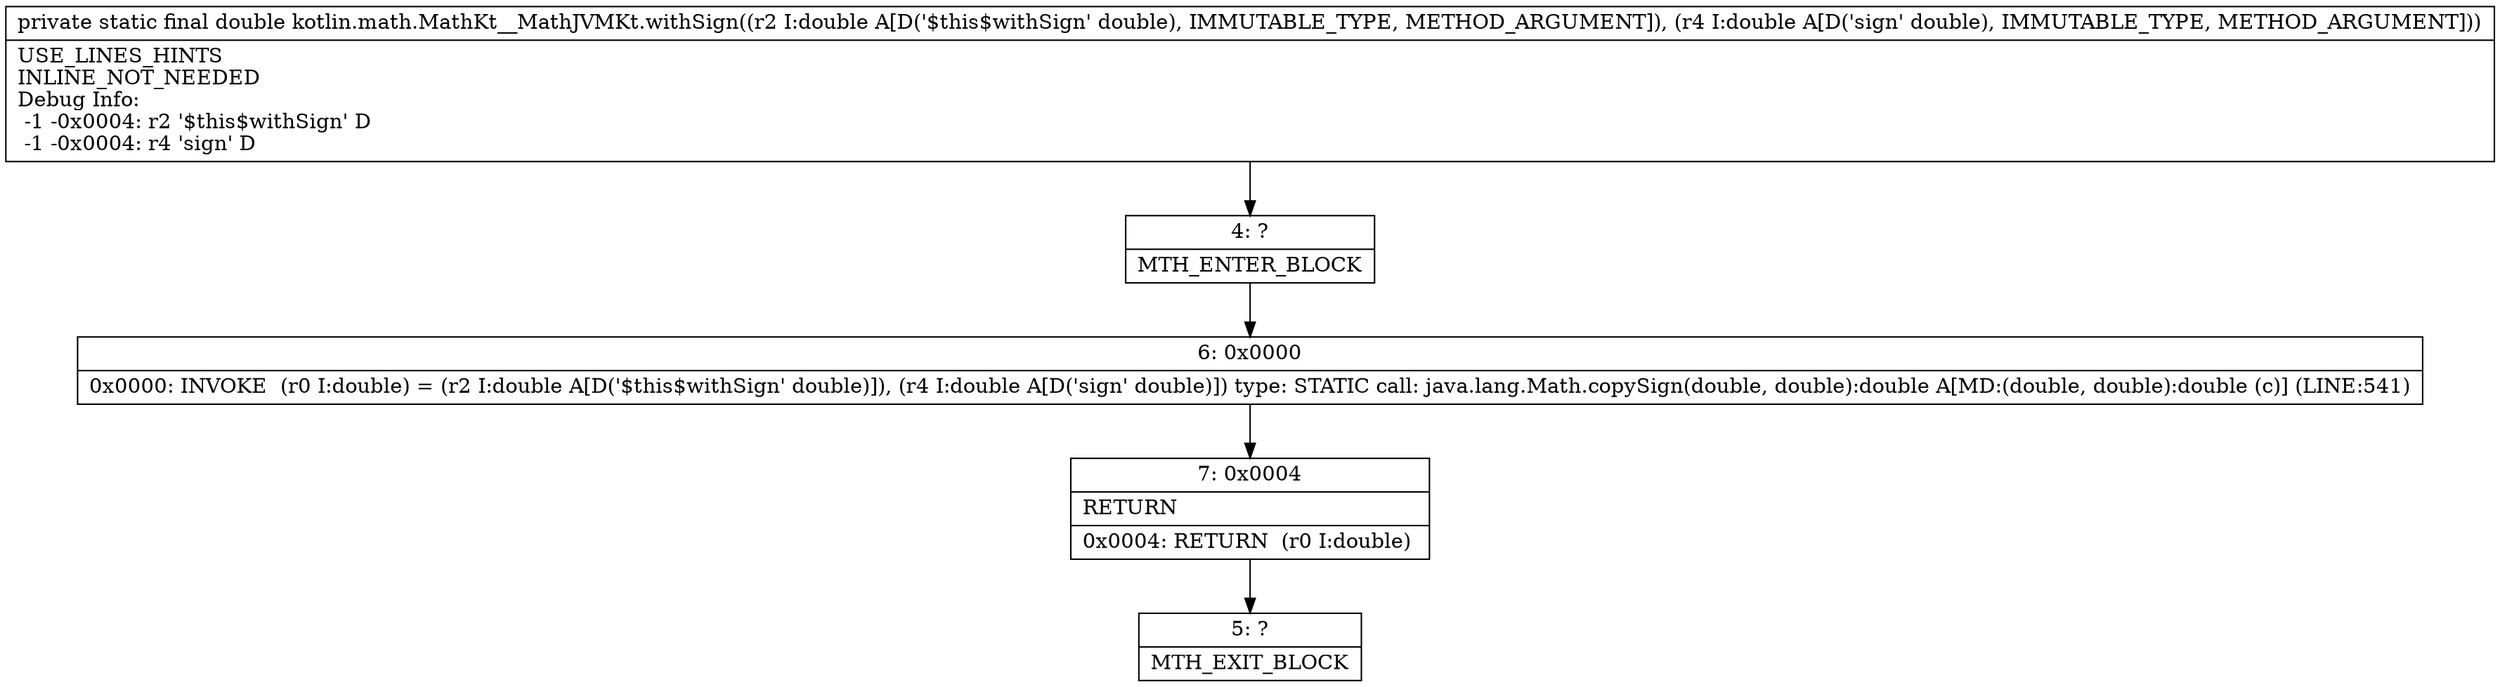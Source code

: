 digraph "CFG forkotlin.math.MathKt__MathJVMKt.withSign(DD)D" {
Node_4 [shape=record,label="{4\:\ ?|MTH_ENTER_BLOCK\l}"];
Node_6 [shape=record,label="{6\:\ 0x0000|0x0000: INVOKE  (r0 I:double) = (r2 I:double A[D('$this$withSign' double)]), (r4 I:double A[D('sign' double)]) type: STATIC call: java.lang.Math.copySign(double, double):double A[MD:(double, double):double (c)] (LINE:541)\l}"];
Node_7 [shape=record,label="{7\:\ 0x0004|RETURN\l|0x0004: RETURN  (r0 I:double) \l}"];
Node_5 [shape=record,label="{5\:\ ?|MTH_EXIT_BLOCK\l}"];
MethodNode[shape=record,label="{private static final double kotlin.math.MathKt__MathJVMKt.withSign((r2 I:double A[D('$this$withSign' double), IMMUTABLE_TYPE, METHOD_ARGUMENT]), (r4 I:double A[D('sign' double), IMMUTABLE_TYPE, METHOD_ARGUMENT]))  | USE_LINES_HINTS\lINLINE_NOT_NEEDED\lDebug Info:\l  \-1 \-0x0004: r2 '$this$withSign' D\l  \-1 \-0x0004: r4 'sign' D\l}"];
MethodNode -> Node_4;Node_4 -> Node_6;
Node_6 -> Node_7;
Node_7 -> Node_5;
}

